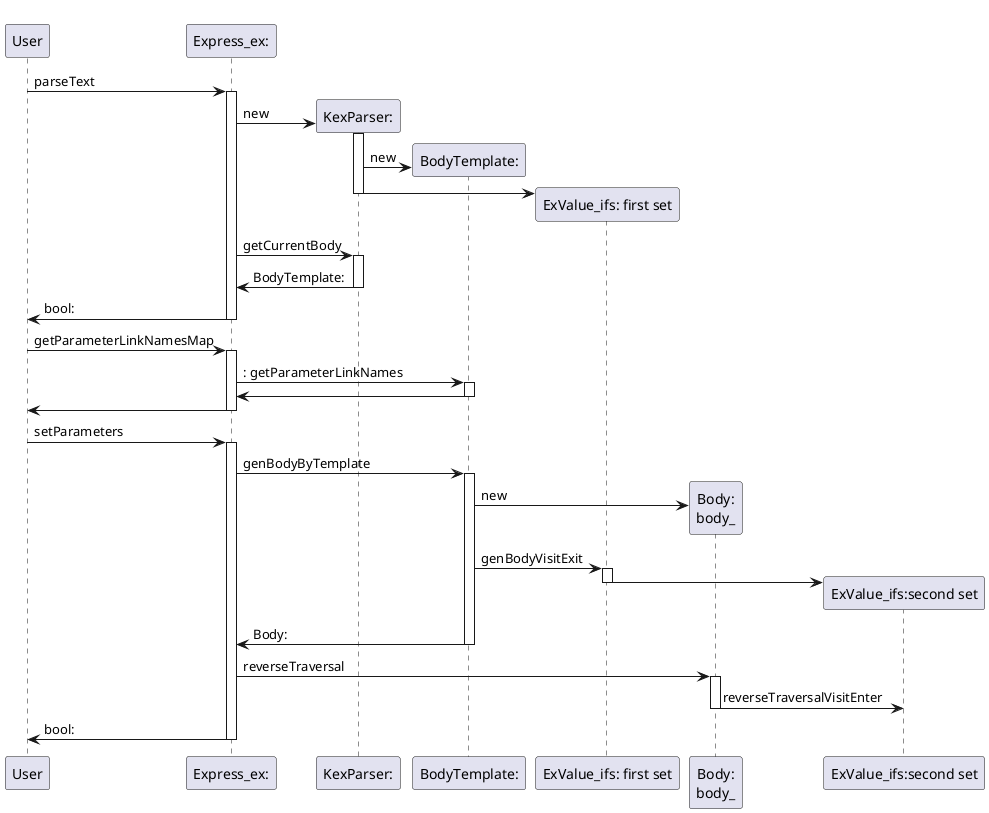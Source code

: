 

    @startuml
    User-> "Express_ex:": parseText

    activate "Express_ex:"

        "Express_ex:" -> "KexParser:"**: new
        activate "KexParser:"

            "KexParser:"  -> "BodyTemplate:" ** : new
            "KexParser:" -> "ExValue_ifs: first set" ** :

            deactivate "KexParser:"

                "Express_ex:" -> "KexParser:":getCurrentBody

            activate "KexParser:"

            "KexParser:"->"Express_ex:":BodyTemplate:

        deactivate "KexParser:"

        "Express_ex:" -> User: bool:
    deactivate "Express_ex:"

    /'----------------------------------------'/

    User-> "Express_ex:": getParameterLinkNamesMap

    activate "Express_ex:"

        "Express_ex:" -> "BodyTemplate:":: getParameterLinkNames

        activate "BodyTemplate:"
            "BodyTemplate:"->"Express_ex:"
        deactivate "BodyTemplate:"

        "Express_ex:" -> User:
    deactivate "Express_ex:"

    /'----------------------------------------'/

    User-> "Express_ex:": setParameters
    activate "Express_ex:"
        "Express_ex:"-> "BodyTemplate:" : genBodyByTemplate
        activate "BodyTemplate:"

            "BodyTemplate:"-> "Body:\nbody_" ** : new

            "BodyTemplate:" -> "ExValue_ifs: first set": genBodyVisitExit

            activate "ExValue_ifs: first set"
                "ExValue_ifs: first set" -> "ExValue_ifs:second set" **
            deactivate "ExValue_ifs: first set"

            "BodyTemplate:"->"Express_ex:" : Body:

        deactivate "BodyTemplate:"

        "Express_ex:" -> "Body:\nbody_": reverseTraversal

        activate "Body:\nbody_"

            "Body:\nbody_" -> "ExValue_ifs:second set":reverseTraversalVisitEnter

        deactivate "Body:\nbody_"

        "Express_ex:" -> User: bool:

    deactivate "Express_ex:"

    @enduml



